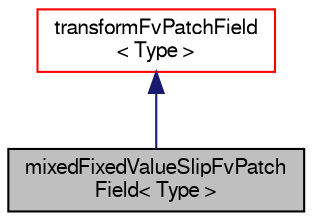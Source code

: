 digraph "mixedFixedValueSlipFvPatchField&lt; Type &gt;"
{
  bgcolor="transparent";
  edge [fontname="FreeSans",fontsize="10",labelfontname="FreeSans",labelfontsize="10"];
  node [fontname="FreeSans",fontsize="10",shape=record];
  Node0 [label="mixedFixedValueSlipFvPatch\lField\< Type \>",height=0.2,width=0.4,color="black", fillcolor="grey75", style="filled", fontcolor="black"];
  Node1 -> Node0 [dir="back",color="midnightblue",fontsize="10",style="solid",fontname="FreeSans"];
  Node1 [label="transformFvPatchField\l\< Type \>",height=0.2,width=0.4,color="red",URL="$a21998.html",tooltip="Foam::transformFvPatchField. "];
}
